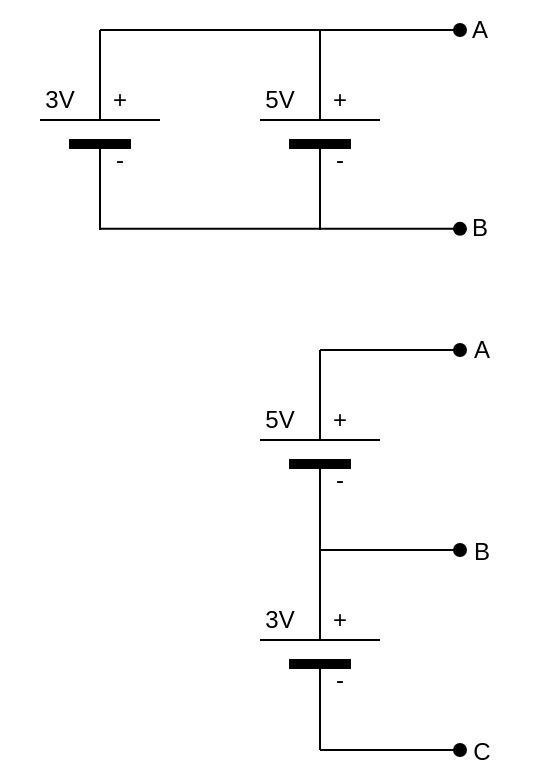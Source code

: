 <mxfile version="24.7.5">
  <diagram name="Page-1" id="oefV-hGLIY7a3T_gIOqB">
    <mxGraphModel dx="819" dy="505" grid="1" gridSize="10" guides="1" tooltips="1" connect="1" arrows="1" fold="1" page="1" pageScale="1" pageWidth="850" pageHeight="1100" math="0" shadow="0">
      <root>
        <mxCell id="0" />
        <mxCell id="1" parent="0" />
        <mxCell id="0DZc6tO9lIapr4FMxi_u-1" value="" style="verticalLabelPosition=bottom;shadow=0;dashed=0;align=center;fillColor=strokeColor;html=1;verticalAlign=top;strokeWidth=1;shape=mxgraph.electrical.miscellaneous.monocell_battery;direction=north;" vertex="1" parent="1">
          <mxGeometry x="270" y="360" width="60" height="100" as="geometry" />
        </mxCell>
        <mxCell id="0DZc6tO9lIapr4FMxi_u-2" value="" style="verticalLabelPosition=bottom;shadow=0;dashed=0;align=center;fillColor=strokeColor;html=1;verticalAlign=top;strokeWidth=1;shape=mxgraph.electrical.miscellaneous.monocell_battery;direction=north;" vertex="1" parent="1">
          <mxGeometry x="380" y="360" width="60" height="100" as="geometry" />
        </mxCell>
        <mxCell id="0DZc6tO9lIapr4FMxi_u-3" value="" style="endArrow=none;html=1;rounded=0;exitX=1;exitY=0.5;exitDx=0;exitDy=0;exitPerimeter=0;entryX=1;entryY=0.5;entryDx=0;entryDy=0;entryPerimeter=0;" edge="1" parent="1" source="0DZc6tO9lIapr4FMxi_u-1" target="0DZc6tO9lIapr4FMxi_u-2">
          <mxGeometry width="50" height="50" relative="1" as="geometry">
            <mxPoint x="350" y="470" as="sourcePoint" />
            <mxPoint x="400" y="420" as="targetPoint" />
          </mxGeometry>
        </mxCell>
        <mxCell id="0DZc6tO9lIapr4FMxi_u-4" value="" style="endArrow=none;html=1;rounded=0;exitX=1;exitY=0.5;exitDx=0;exitDy=0;exitPerimeter=0;entryX=1;entryY=0.5;entryDx=0;entryDy=0;entryPerimeter=0;" edge="1" parent="1">
          <mxGeometry width="50" height="50" relative="1" as="geometry">
            <mxPoint x="300" y="459.43" as="sourcePoint" />
            <mxPoint x="410" y="459.43" as="targetPoint" />
          </mxGeometry>
        </mxCell>
        <mxCell id="0DZc6tO9lIapr4FMxi_u-5" value="+" style="text;html=1;align=center;verticalAlign=middle;whiteSpace=wrap;rounded=0;" vertex="1" parent="1">
          <mxGeometry x="280" y="380" width="60" height="30" as="geometry" />
        </mxCell>
        <mxCell id="0DZc6tO9lIapr4FMxi_u-6" value="+" style="text;html=1;align=center;verticalAlign=middle;whiteSpace=wrap;rounded=0;" vertex="1" parent="1">
          <mxGeometry x="390" y="380" width="60" height="30" as="geometry" />
        </mxCell>
        <mxCell id="0DZc6tO9lIapr4FMxi_u-7" value="-" style="text;html=1;align=center;verticalAlign=middle;whiteSpace=wrap;rounded=0;" vertex="1" parent="1">
          <mxGeometry x="390" y="410" width="60" height="30" as="geometry" />
        </mxCell>
        <mxCell id="0DZc6tO9lIapr4FMxi_u-8" value="-" style="text;html=1;align=center;verticalAlign=middle;whiteSpace=wrap;rounded=0;" vertex="1" parent="1">
          <mxGeometry x="280" y="410" width="60" height="30" as="geometry" />
        </mxCell>
        <mxCell id="0DZc6tO9lIapr4FMxi_u-9" value="3V" style="text;html=1;align=center;verticalAlign=middle;whiteSpace=wrap;rounded=0;" vertex="1" parent="1">
          <mxGeometry x="250" y="380" width="60" height="30" as="geometry" />
        </mxCell>
        <mxCell id="0DZc6tO9lIapr4FMxi_u-10" value="5V" style="text;html=1;align=center;verticalAlign=middle;whiteSpace=wrap;rounded=0;" vertex="1" parent="1">
          <mxGeometry x="360" y="380" width="60" height="30" as="geometry" />
        </mxCell>
        <mxCell id="0DZc6tO9lIapr4FMxi_u-11" value="" style="endArrow=none;html=1;rounded=0;entryX=1;entryY=0.5;entryDx=0;entryDy=0;entryPerimeter=0;startArrow=oval;startFill=1;" edge="1" parent="1" target="0DZc6tO9lIapr4FMxi_u-2">
          <mxGeometry width="50" height="50" relative="1" as="geometry">
            <mxPoint x="480" y="360" as="sourcePoint" />
            <mxPoint x="400" y="360" as="targetPoint" />
          </mxGeometry>
        </mxCell>
        <mxCell id="0DZc6tO9lIapr4FMxi_u-12" value="" style="endArrow=none;html=1;rounded=0;entryX=1;entryY=0.5;entryDx=0;entryDy=0;entryPerimeter=0;startArrow=oval;startFill=1;" edge="1" parent="1">
          <mxGeometry width="50" height="50" relative="1" as="geometry">
            <mxPoint x="480" y="459.43" as="sourcePoint" />
            <mxPoint x="410" y="459.43" as="targetPoint" />
          </mxGeometry>
        </mxCell>
        <mxCell id="0DZc6tO9lIapr4FMxi_u-13" value="A" style="text;html=1;align=center;verticalAlign=middle;whiteSpace=wrap;rounded=0;" vertex="1" parent="1">
          <mxGeometry x="460" y="345" width="60" height="30" as="geometry" />
        </mxCell>
        <mxCell id="0DZc6tO9lIapr4FMxi_u-14" value="B" style="text;html=1;align=center;verticalAlign=middle;whiteSpace=wrap;rounded=0;" vertex="1" parent="1">
          <mxGeometry x="460" y="444" width="60" height="30" as="geometry" />
        </mxCell>
        <mxCell id="0DZc6tO9lIapr4FMxi_u-15" value="+" style="text;html=1;align=center;verticalAlign=middle;whiteSpace=wrap;rounded=0;" vertex="1" parent="1">
          <mxGeometry x="390" y="540" width="60" height="30" as="geometry" />
        </mxCell>
        <mxCell id="0DZc6tO9lIapr4FMxi_u-16" value="-" style="text;html=1;align=center;verticalAlign=middle;whiteSpace=wrap;rounded=0;" vertex="1" parent="1">
          <mxGeometry x="390" y="570" width="60" height="30" as="geometry" />
        </mxCell>
        <mxCell id="0DZc6tO9lIapr4FMxi_u-17" value="5V" style="text;html=1;align=center;verticalAlign=middle;whiteSpace=wrap;rounded=0;" vertex="1" parent="1">
          <mxGeometry x="360" y="540" width="60" height="30" as="geometry" />
        </mxCell>
        <mxCell id="0DZc6tO9lIapr4FMxi_u-18" value="" style="verticalLabelPosition=bottom;shadow=0;dashed=0;align=center;fillColor=strokeColor;html=1;verticalAlign=top;strokeWidth=1;shape=mxgraph.electrical.miscellaneous.monocell_battery;direction=north;" vertex="1" parent="1">
          <mxGeometry x="380" y="520" width="60" height="100" as="geometry" />
        </mxCell>
        <mxCell id="0DZc6tO9lIapr4FMxi_u-19" value="" style="verticalLabelPosition=bottom;shadow=0;dashed=0;align=center;fillColor=strokeColor;html=1;verticalAlign=top;strokeWidth=1;shape=mxgraph.electrical.miscellaneous.monocell_battery;direction=north;" vertex="1" parent="1">
          <mxGeometry x="380" y="620" width="60" height="100" as="geometry" />
        </mxCell>
        <mxCell id="0DZc6tO9lIapr4FMxi_u-20" value="+" style="text;html=1;align=center;verticalAlign=middle;whiteSpace=wrap;rounded=0;" vertex="1" parent="1">
          <mxGeometry x="390" y="640" width="60" height="30" as="geometry" />
        </mxCell>
        <mxCell id="0DZc6tO9lIapr4FMxi_u-21" value="-" style="text;html=1;align=center;verticalAlign=middle;whiteSpace=wrap;rounded=0;" vertex="1" parent="1">
          <mxGeometry x="390" y="670" width="60" height="30" as="geometry" />
        </mxCell>
        <mxCell id="0DZc6tO9lIapr4FMxi_u-22" value="3V" style="text;html=1;align=center;verticalAlign=middle;whiteSpace=wrap;rounded=0;" vertex="1" parent="1">
          <mxGeometry x="360" y="640" width="60" height="30" as="geometry" />
        </mxCell>
        <mxCell id="0DZc6tO9lIapr4FMxi_u-23" value="" style="endArrow=oval;html=1;rounded=0;exitX=1;exitY=0.5;exitDx=0;exitDy=0;exitPerimeter=0;startArrow=none;startFill=0;endFill=1;" edge="1" parent="1" source="0DZc6tO9lIapr4FMxi_u-18">
          <mxGeometry width="50" height="50" relative="1" as="geometry">
            <mxPoint x="530" y="670" as="sourcePoint" />
            <mxPoint x="480" y="520" as="targetPoint" />
          </mxGeometry>
        </mxCell>
        <mxCell id="0DZc6tO9lIapr4FMxi_u-24" value="" style="endArrow=oval;html=1;rounded=0;exitX=1;exitY=0.5;exitDx=0;exitDy=0;exitPerimeter=0;endFill=1;" edge="1" parent="1">
          <mxGeometry width="50" height="50" relative="1" as="geometry">
            <mxPoint x="410" y="720" as="sourcePoint" />
            <mxPoint x="480" y="720" as="targetPoint" />
          </mxGeometry>
        </mxCell>
        <mxCell id="0DZc6tO9lIapr4FMxi_u-25" value="A" style="text;html=1;align=center;verticalAlign=middle;whiteSpace=wrap;rounded=0;" vertex="1" parent="1">
          <mxGeometry x="461" y="505" width="60" height="30" as="geometry" />
        </mxCell>
        <mxCell id="0DZc6tO9lIapr4FMxi_u-26" value="B" style="text;html=1;align=center;verticalAlign=middle;whiteSpace=wrap;rounded=0;" vertex="1" parent="1">
          <mxGeometry x="461" y="606" width="60" height="30" as="geometry" />
        </mxCell>
        <mxCell id="0DZc6tO9lIapr4FMxi_u-27" value="" style="endArrow=oval;html=1;rounded=0;exitX=0;exitY=0.5;exitDx=0;exitDy=0;exitPerimeter=0;endFill=1;" edge="1" parent="1" source="0DZc6tO9lIapr4FMxi_u-18">
          <mxGeometry width="50" height="50" relative="1" as="geometry">
            <mxPoint x="500" y="600" as="sourcePoint" />
            <mxPoint x="480" y="620" as="targetPoint" />
          </mxGeometry>
        </mxCell>
        <mxCell id="0DZc6tO9lIapr4FMxi_u-28" value="C" style="text;html=1;align=center;verticalAlign=middle;whiteSpace=wrap;rounded=0;" vertex="1" parent="1">
          <mxGeometry x="461" y="706" width="60" height="30" as="geometry" />
        </mxCell>
      </root>
    </mxGraphModel>
  </diagram>
</mxfile>
